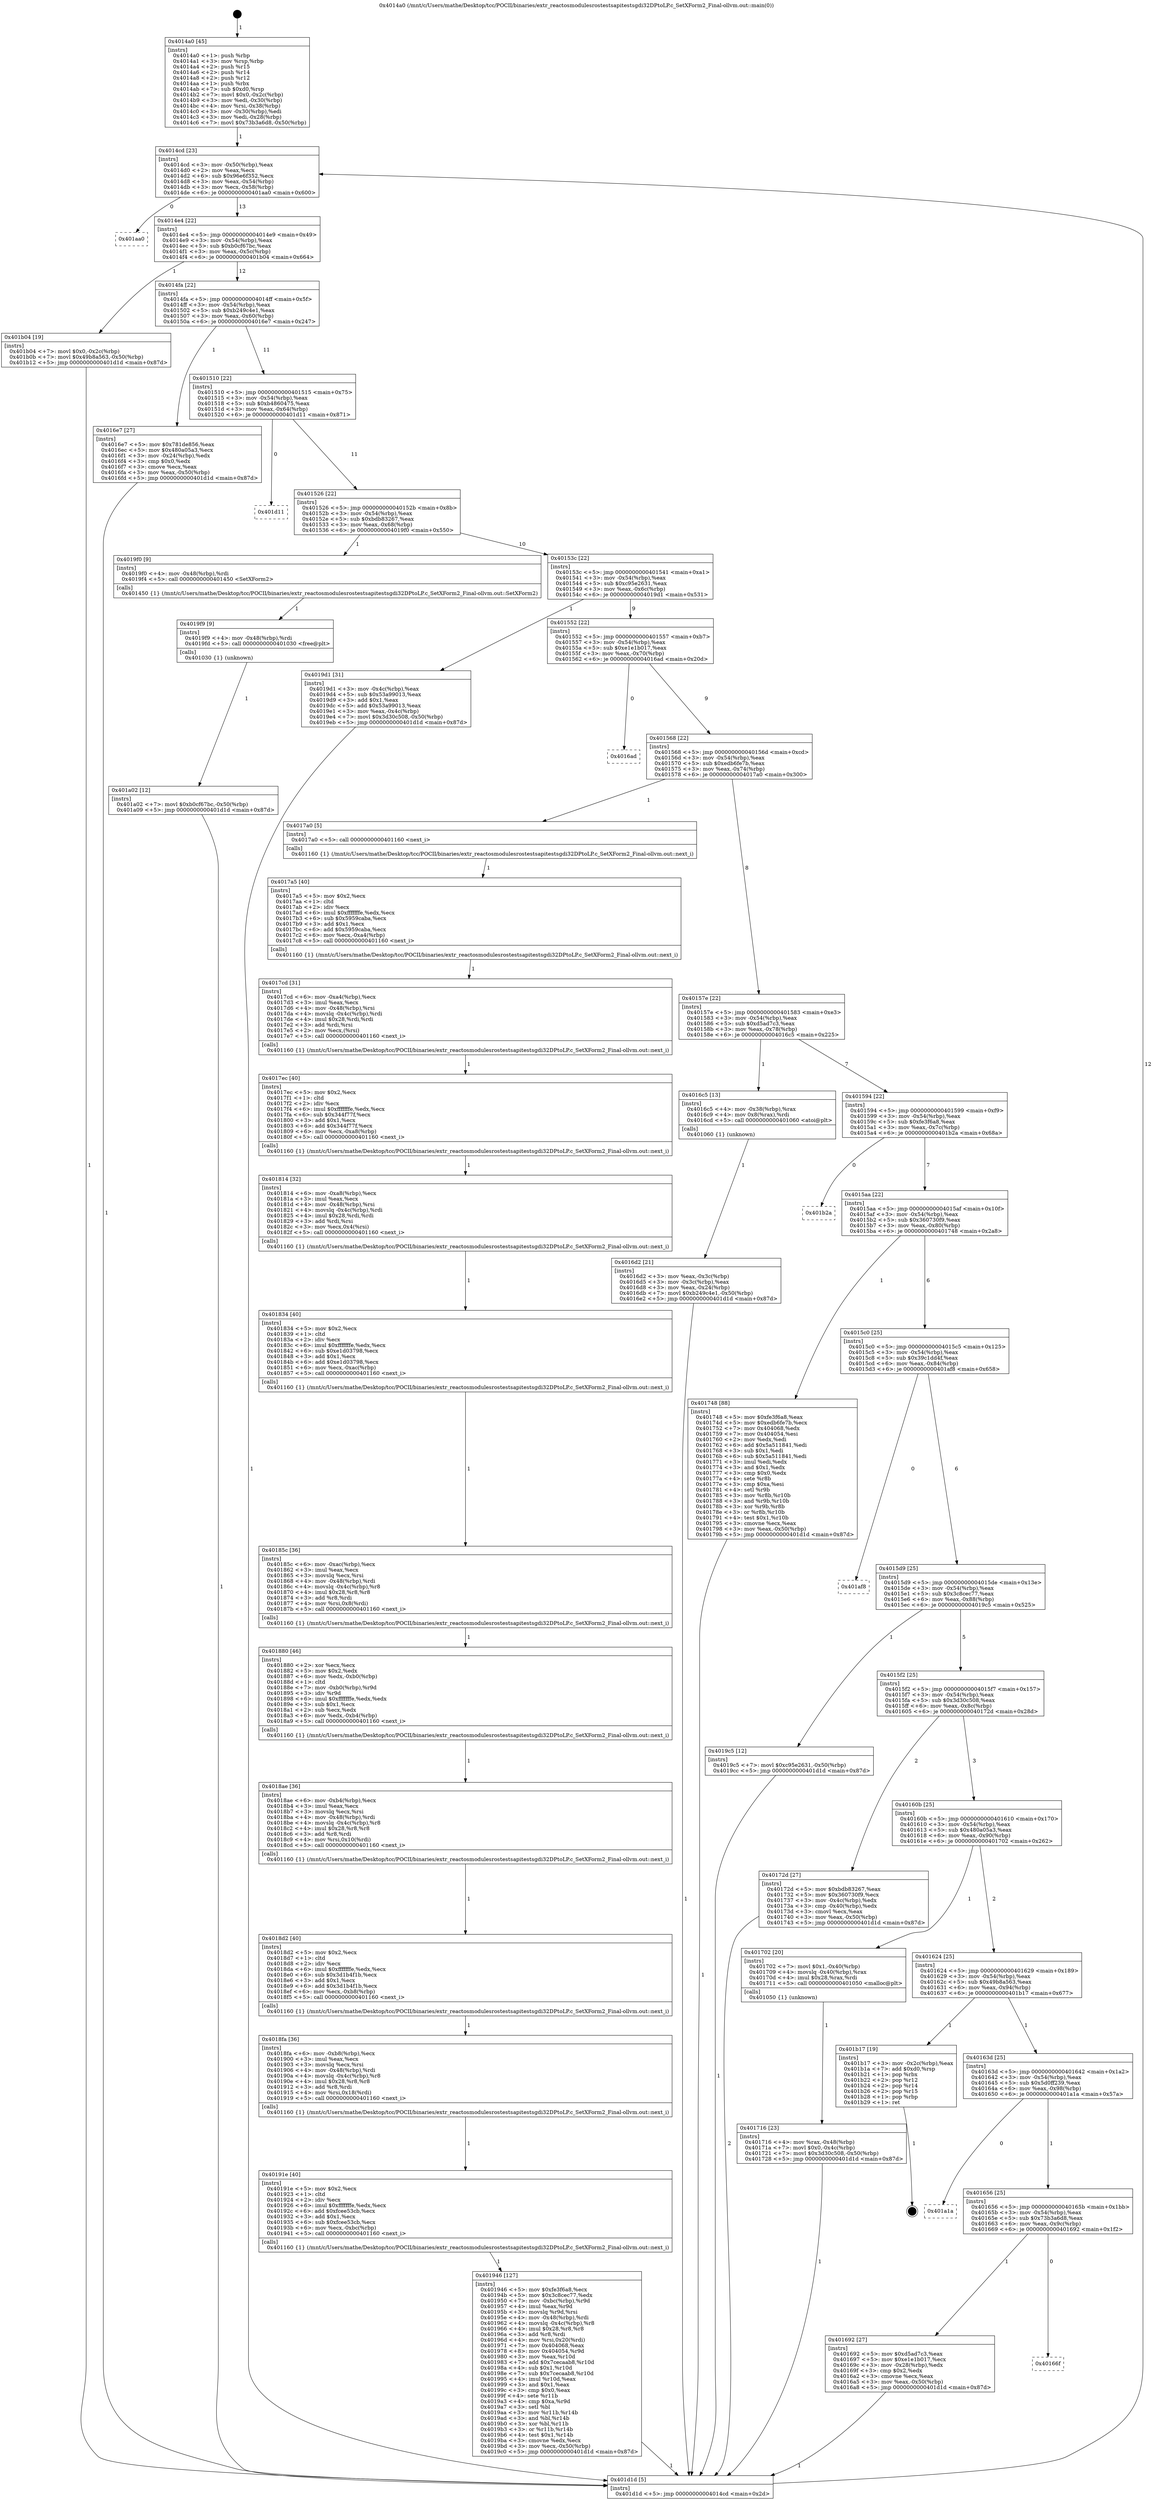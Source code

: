 digraph "0x4014a0" {
  label = "0x4014a0 (/mnt/c/Users/mathe/Desktop/tcc/POCII/binaries/extr_reactosmodulesrostestsapitestsgdi32DPtoLP.c_SetXForm2_Final-ollvm.out::main(0))"
  labelloc = "t"
  node[shape=record]

  Entry [label="",width=0.3,height=0.3,shape=circle,fillcolor=black,style=filled]
  "0x4014cd" [label="{
     0x4014cd [23]\l
     | [instrs]\l
     &nbsp;&nbsp;0x4014cd \<+3\>: mov -0x50(%rbp),%eax\l
     &nbsp;&nbsp;0x4014d0 \<+2\>: mov %eax,%ecx\l
     &nbsp;&nbsp;0x4014d2 \<+6\>: sub $0x96e6f352,%ecx\l
     &nbsp;&nbsp;0x4014d8 \<+3\>: mov %eax,-0x54(%rbp)\l
     &nbsp;&nbsp;0x4014db \<+3\>: mov %ecx,-0x58(%rbp)\l
     &nbsp;&nbsp;0x4014de \<+6\>: je 0000000000401aa0 \<main+0x600\>\l
  }"]
  "0x401aa0" [label="{
     0x401aa0\l
  }", style=dashed]
  "0x4014e4" [label="{
     0x4014e4 [22]\l
     | [instrs]\l
     &nbsp;&nbsp;0x4014e4 \<+5\>: jmp 00000000004014e9 \<main+0x49\>\l
     &nbsp;&nbsp;0x4014e9 \<+3\>: mov -0x54(%rbp),%eax\l
     &nbsp;&nbsp;0x4014ec \<+5\>: sub $0xb0cf67bc,%eax\l
     &nbsp;&nbsp;0x4014f1 \<+3\>: mov %eax,-0x5c(%rbp)\l
     &nbsp;&nbsp;0x4014f4 \<+6\>: je 0000000000401b04 \<main+0x664\>\l
  }"]
  Exit [label="",width=0.3,height=0.3,shape=circle,fillcolor=black,style=filled,peripheries=2]
  "0x401b04" [label="{
     0x401b04 [19]\l
     | [instrs]\l
     &nbsp;&nbsp;0x401b04 \<+7\>: movl $0x0,-0x2c(%rbp)\l
     &nbsp;&nbsp;0x401b0b \<+7\>: movl $0x49b8a563,-0x50(%rbp)\l
     &nbsp;&nbsp;0x401b12 \<+5\>: jmp 0000000000401d1d \<main+0x87d\>\l
  }"]
  "0x4014fa" [label="{
     0x4014fa [22]\l
     | [instrs]\l
     &nbsp;&nbsp;0x4014fa \<+5\>: jmp 00000000004014ff \<main+0x5f\>\l
     &nbsp;&nbsp;0x4014ff \<+3\>: mov -0x54(%rbp),%eax\l
     &nbsp;&nbsp;0x401502 \<+5\>: sub $0xb249c4e1,%eax\l
     &nbsp;&nbsp;0x401507 \<+3\>: mov %eax,-0x60(%rbp)\l
     &nbsp;&nbsp;0x40150a \<+6\>: je 00000000004016e7 \<main+0x247\>\l
  }"]
  "0x401a02" [label="{
     0x401a02 [12]\l
     | [instrs]\l
     &nbsp;&nbsp;0x401a02 \<+7\>: movl $0xb0cf67bc,-0x50(%rbp)\l
     &nbsp;&nbsp;0x401a09 \<+5\>: jmp 0000000000401d1d \<main+0x87d\>\l
  }"]
  "0x4016e7" [label="{
     0x4016e7 [27]\l
     | [instrs]\l
     &nbsp;&nbsp;0x4016e7 \<+5\>: mov $0x781de856,%eax\l
     &nbsp;&nbsp;0x4016ec \<+5\>: mov $0x480a05a3,%ecx\l
     &nbsp;&nbsp;0x4016f1 \<+3\>: mov -0x24(%rbp),%edx\l
     &nbsp;&nbsp;0x4016f4 \<+3\>: cmp $0x0,%edx\l
     &nbsp;&nbsp;0x4016f7 \<+3\>: cmove %ecx,%eax\l
     &nbsp;&nbsp;0x4016fa \<+3\>: mov %eax,-0x50(%rbp)\l
     &nbsp;&nbsp;0x4016fd \<+5\>: jmp 0000000000401d1d \<main+0x87d\>\l
  }"]
  "0x401510" [label="{
     0x401510 [22]\l
     | [instrs]\l
     &nbsp;&nbsp;0x401510 \<+5\>: jmp 0000000000401515 \<main+0x75\>\l
     &nbsp;&nbsp;0x401515 \<+3\>: mov -0x54(%rbp),%eax\l
     &nbsp;&nbsp;0x401518 \<+5\>: sub $0xb4860475,%eax\l
     &nbsp;&nbsp;0x40151d \<+3\>: mov %eax,-0x64(%rbp)\l
     &nbsp;&nbsp;0x401520 \<+6\>: je 0000000000401d11 \<main+0x871\>\l
  }"]
  "0x4019f9" [label="{
     0x4019f9 [9]\l
     | [instrs]\l
     &nbsp;&nbsp;0x4019f9 \<+4\>: mov -0x48(%rbp),%rdi\l
     &nbsp;&nbsp;0x4019fd \<+5\>: call 0000000000401030 \<free@plt\>\l
     | [calls]\l
     &nbsp;&nbsp;0x401030 \{1\} (unknown)\l
  }"]
  "0x401d11" [label="{
     0x401d11\l
  }", style=dashed]
  "0x401526" [label="{
     0x401526 [22]\l
     | [instrs]\l
     &nbsp;&nbsp;0x401526 \<+5\>: jmp 000000000040152b \<main+0x8b\>\l
     &nbsp;&nbsp;0x40152b \<+3\>: mov -0x54(%rbp),%eax\l
     &nbsp;&nbsp;0x40152e \<+5\>: sub $0xbdb83267,%eax\l
     &nbsp;&nbsp;0x401533 \<+3\>: mov %eax,-0x68(%rbp)\l
     &nbsp;&nbsp;0x401536 \<+6\>: je 00000000004019f0 \<main+0x550\>\l
  }"]
  "0x401946" [label="{
     0x401946 [127]\l
     | [instrs]\l
     &nbsp;&nbsp;0x401946 \<+5\>: mov $0xfe3f6a8,%ecx\l
     &nbsp;&nbsp;0x40194b \<+5\>: mov $0x3c8cec77,%edx\l
     &nbsp;&nbsp;0x401950 \<+7\>: mov -0xbc(%rbp),%r9d\l
     &nbsp;&nbsp;0x401957 \<+4\>: imul %eax,%r9d\l
     &nbsp;&nbsp;0x40195b \<+3\>: movslq %r9d,%rsi\l
     &nbsp;&nbsp;0x40195e \<+4\>: mov -0x48(%rbp),%rdi\l
     &nbsp;&nbsp;0x401962 \<+4\>: movslq -0x4c(%rbp),%r8\l
     &nbsp;&nbsp;0x401966 \<+4\>: imul $0x28,%r8,%r8\l
     &nbsp;&nbsp;0x40196a \<+3\>: add %r8,%rdi\l
     &nbsp;&nbsp;0x40196d \<+4\>: mov %rsi,0x20(%rdi)\l
     &nbsp;&nbsp;0x401971 \<+7\>: mov 0x404068,%eax\l
     &nbsp;&nbsp;0x401978 \<+8\>: mov 0x404054,%r9d\l
     &nbsp;&nbsp;0x401980 \<+3\>: mov %eax,%r10d\l
     &nbsp;&nbsp;0x401983 \<+7\>: add $0x7cecaab8,%r10d\l
     &nbsp;&nbsp;0x40198a \<+4\>: sub $0x1,%r10d\l
     &nbsp;&nbsp;0x40198e \<+7\>: sub $0x7cecaab8,%r10d\l
     &nbsp;&nbsp;0x401995 \<+4\>: imul %r10d,%eax\l
     &nbsp;&nbsp;0x401999 \<+3\>: and $0x1,%eax\l
     &nbsp;&nbsp;0x40199c \<+3\>: cmp $0x0,%eax\l
     &nbsp;&nbsp;0x40199f \<+4\>: sete %r11b\l
     &nbsp;&nbsp;0x4019a3 \<+4\>: cmp $0xa,%r9d\l
     &nbsp;&nbsp;0x4019a7 \<+3\>: setl %bl\l
     &nbsp;&nbsp;0x4019aa \<+3\>: mov %r11b,%r14b\l
     &nbsp;&nbsp;0x4019ad \<+3\>: and %bl,%r14b\l
     &nbsp;&nbsp;0x4019b0 \<+3\>: xor %bl,%r11b\l
     &nbsp;&nbsp;0x4019b3 \<+3\>: or %r11b,%r14b\l
     &nbsp;&nbsp;0x4019b6 \<+4\>: test $0x1,%r14b\l
     &nbsp;&nbsp;0x4019ba \<+3\>: cmovne %edx,%ecx\l
     &nbsp;&nbsp;0x4019bd \<+3\>: mov %ecx,-0x50(%rbp)\l
     &nbsp;&nbsp;0x4019c0 \<+5\>: jmp 0000000000401d1d \<main+0x87d\>\l
  }"]
  "0x4019f0" [label="{
     0x4019f0 [9]\l
     | [instrs]\l
     &nbsp;&nbsp;0x4019f0 \<+4\>: mov -0x48(%rbp),%rdi\l
     &nbsp;&nbsp;0x4019f4 \<+5\>: call 0000000000401450 \<SetXForm2\>\l
     | [calls]\l
     &nbsp;&nbsp;0x401450 \{1\} (/mnt/c/Users/mathe/Desktop/tcc/POCII/binaries/extr_reactosmodulesrostestsapitestsgdi32DPtoLP.c_SetXForm2_Final-ollvm.out::SetXForm2)\l
  }"]
  "0x40153c" [label="{
     0x40153c [22]\l
     | [instrs]\l
     &nbsp;&nbsp;0x40153c \<+5\>: jmp 0000000000401541 \<main+0xa1\>\l
     &nbsp;&nbsp;0x401541 \<+3\>: mov -0x54(%rbp),%eax\l
     &nbsp;&nbsp;0x401544 \<+5\>: sub $0xc95e2631,%eax\l
     &nbsp;&nbsp;0x401549 \<+3\>: mov %eax,-0x6c(%rbp)\l
     &nbsp;&nbsp;0x40154c \<+6\>: je 00000000004019d1 \<main+0x531\>\l
  }"]
  "0x40191e" [label="{
     0x40191e [40]\l
     | [instrs]\l
     &nbsp;&nbsp;0x40191e \<+5\>: mov $0x2,%ecx\l
     &nbsp;&nbsp;0x401923 \<+1\>: cltd\l
     &nbsp;&nbsp;0x401924 \<+2\>: idiv %ecx\l
     &nbsp;&nbsp;0x401926 \<+6\>: imul $0xfffffffe,%edx,%ecx\l
     &nbsp;&nbsp;0x40192c \<+6\>: add $0xfcee53cb,%ecx\l
     &nbsp;&nbsp;0x401932 \<+3\>: add $0x1,%ecx\l
     &nbsp;&nbsp;0x401935 \<+6\>: sub $0xfcee53cb,%ecx\l
     &nbsp;&nbsp;0x40193b \<+6\>: mov %ecx,-0xbc(%rbp)\l
     &nbsp;&nbsp;0x401941 \<+5\>: call 0000000000401160 \<next_i\>\l
     | [calls]\l
     &nbsp;&nbsp;0x401160 \{1\} (/mnt/c/Users/mathe/Desktop/tcc/POCII/binaries/extr_reactosmodulesrostestsapitestsgdi32DPtoLP.c_SetXForm2_Final-ollvm.out::next_i)\l
  }"]
  "0x4019d1" [label="{
     0x4019d1 [31]\l
     | [instrs]\l
     &nbsp;&nbsp;0x4019d1 \<+3\>: mov -0x4c(%rbp),%eax\l
     &nbsp;&nbsp;0x4019d4 \<+5\>: sub $0x53a99013,%eax\l
     &nbsp;&nbsp;0x4019d9 \<+3\>: add $0x1,%eax\l
     &nbsp;&nbsp;0x4019dc \<+5\>: add $0x53a99013,%eax\l
     &nbsp;&nbsp;0x4019e1 \<+3\>: mov %eax,-0x4c(%rbp)\l
     &nbsp;&nbsp;0x4019e4 \<+7\>: movl $0x3d30c508,-0x50(%rbp)\l
     &nbsp;&nbsp;0x4019eb \<+5\>: jmp 0000000000401d1d \<main+0x87d\>\l
  }"]
  "0x401552" [label="{
     0x401552 [22]\l
     | [instrs]\l
     &nbsp;&nbsp;0x401552 \<+5\>: jmp 0000000000401557 \<main+0xb7\>\l
     &nbsp;&nbsp;0x401557 \<+3\>: mov -0x54(%rbp),%eax\l
     &nbsp;&nbsp;0x40155a \<+5\>: sub $0xe1e1b017,%eax\l
     &nbsp;&nbsp;0x40155f \<+3\>: mov %eax,-0x70(%rbp)\l
     &nbsp;&nbsp;0x401562 \<+6\>: je 00000000004016ad \<main+0x20d\>\l
  }"]
  "0x4018fa" [label="{
     0x4018fa [36]\l
     | [instrs]\l
     &nbsp;&nbsp;0x4018fa \<+6\>: mov -0xb8(%rbp),%ecx\l
     &nbsp;&nbsp;0x401900 \<+3\>: imul %eax,%ecx\l
     &nbsp;&nbsp;0x401903 \<+3\>: movslq %ecx,%rsi\l
     &nbsp;&nbsp;0x401906 \<+4\>: mov -0x48(%rbp),%rdi\l
     &nbsp;&nbsp;0x40190a \<+4\>: movslq -0x4c(%rbp),%r8\l
     &nbsp;&nbsp;0x40190e \<+4\>: imul $0x28,%r8,%r8\l
     &nbsp;&nbsp;0x401912 \<+3\>: add %r8,%rdi\l
     &nbsp;&nbsp;0x401915 \<+4\>: mov %rsi,0x18(%rdi)\l
     &nbsp;&nbsp;0x401919 \<+5\>: call 0000000000401160 \<next_i\>\l
     | [calls]\l
     &nbsp;&nbsp;0x401160 \{1\} (/mnt/c/Users/mathe/Desktop/tcc/POCII/binaries/extr_reactosmodulesrostestsapitestsgdi32DPtoLP.c_SetXForm2_Final-ollvm.out::next_i)\l
  }"]
  "0x4016ad" [label="{
     0x4016ad\l
  }", style=dashed]
  "0x401568" [label="{
     0x401568 [22]\l
     | [instrs]\l
     &nbsp;&nbsp;0x401568 \<+5\>: jmp 000000000040156d \<main+0xcd\>\l
     &nbsp;&nbsp;0x40156d \<+3\>: mov -0x54(%rbp),%eax\l
     &nbsp;&nbsp;0x401570 \<+5\>: sub $0xedb6fe7b,%eax\l
     &nbsp;&nbsp;0x401575 \<+3\>: mov %eax,-0x74(%rbp)\l
     &nbsp;&nbsp;0x401578 \<+6\>: je 00000000004017a0 \<main+0x300\>\l
  }"]
  "0x4018d2" [label="{
     0x4018d2 [40]\l
     | [instrs]\l
     &nbsp;&nbsp;0x4018d2 \<+5\>: mov $0x2,%ecx\l
     &nbsp;&nbsp;0x4018d7 \<+1\>: cltd\l
     &nbsp;&nbsp;0x4018d8 \<+2\>: idiv %ecx\l
     &nbsp;&nbsp;0x4018da \<+6\>: imul $0xfffffffe,%edx,%ecx\l
     &nbsp;&nbsp;0x4018e0 \<+6\>: sub $0x3d1b4f1b,%ecx\l
     &nbsp;&nbsp;0x4018e6 \<+3\>: add $0x1,%ecx\l
     &nbsp;&nbsp;0x4018e9 \<+6\>: add $0x3d1b4f1b,%ecx\l
     &nbsp;&nbsp;0x4018ef \<+6\>: mov %ecx,-0xb8(%rbp)\l
     &nbsp;&nbsp;0x4018f5 \<+5\>: call 0000000000401160 \<next_i\>\l
     | [calls]\l
     &nbsp;&nbsp;0x401160 \{1\} (/mnt/c/Users/mathe/Desktop/tcc/POCII/binaries/extr_reactosmodulesrostestsapitestsgdi32DPtoLP.c_SetXForm2_Final-ollvm.out::next_i)\l
  }"]
  "0x4017a0" [label="{
     0x4017a0 [5]\l
     | [instrs]\l
     &nbsp;&nbsp;0x4017a0 \<+5\>: call 0000000000401160 \<next_i\>\l
     | [calls]\l
     &nbsp;&nbsp;0x401160 \{1\} (/mnt/c/Users/mathe/Desktop/tcc/POCII/binaries/extr_reactosmodulesrostestsapitestsgdi32DPtoLP.c_SetXForm2_Final-ollvm.out::next_i)\l
  }"]
  "0x40157e" [label="{
     0x40157e [22]\l
     | [instrs]\l
     &nbsp;&nbsp;0x40157e \<+5\>: jmp 0000000000401583 \<main+0xe3\>\l
     &nbsp;&nbsp;0x401583 \<+3\>: mov -0x54(%rbp),%eax\l
     &nbsp;&nbsp;0x401586 \<+5\>: sub $0xd5ad7c3,%eax\l
     &nbsp;&nbsp;0x40158b \<+3\>: mov %eax,-0x78(%rbp)\l
     &nbsp;&nbsp;0x40158e \<+6\>: je 00000000004016c5 \<main+0x225\>\l
  }"]
  "0x4018ae" [label="{
     0x4018ae [36]\l
     | [instrs]\l
     &nbsp;&nbsp;0x4018ae \<+6\>: mov -0xb4(%rbp),%ecx\l
     &nbsp;&nbsp;0x4018b4 \<+3\>: imul %eax,%ecx\l
     &nbsp;&nbsp;0x4018b7 \<+3\>: movslq %ecx,%rsi\l
     &nbsp;&nbsp;0x4018ba \<+4\>: mov -0x48(%rbp),%rdi\l
     &nbsp;&nbsp;0x4018be \<+4\>: movslq -0x4c(%rbp),%r8\l
     &nbsp;&nbsp;0x4018c2 \<+4\>: imul $0x28,%r8,%r8\l
     &nbsp;&nbsp;0x4018c6 \<+3\>: add %r8,%rdi\l
     &nbsp;&nbsp;0x4018c9 \<+4\>: mov %rsi,0x10(%rdi)\l
     &nbsp;&nbsp;0x4018cd \<+5\>: call 0000000000401160 \<next_i\>\l
     | [calls]\l
     &nbsp;&nbsp;0x401160 \{1\} (/mnt/c/Users/mathe/Desktop/tcc/POCII/binaries/extr_reactosmodulesrostestsapitestsgdi32DPtoLP.c_SetXForm2_Final-ollvm.out::next_i)\l
  }"]
  "0x4016c5" [label="{
     0x4016c5 [13]\l
     | [instrs]\l
     &nbsp;&nbsp;0x4016c5 \<+4\>: mov -0x38(%rbp),%rax\l
     &nbsp;&nbsp;0x4016c9 \<+4\>: mov 0x8(%rax),%rdi\l
     &nbsp;&nbsp;0x4016cd \<+5\>: call 0000000000401060 \<atoi@plt\>\l
     | [calls]\l
     &nbsp;&nbsp;0x401060 \{1\} (unknown)\l
  }"]
  "0x401594" [label="{
     0x401594 [22]\l
     | [instrs]\l
     &nbsp;&nbsp;0x401594 \<+5\>: jmp 0000000000401599 \<main+0xf9\>\l
     &nbsp;&nbsp;0x401599 \<+3\>: mov -0x54(%rbp),%eax\l
     &nbsp;&nbsp;0x40159c \<+5\>: sub $0xfe3f6a8,%eax\l
     &nbsp;&nbsp;0x4015a1 \<+3\>: mov %eax,-0x7c(%rbp)\l
     &nbsp;&nbsp;0x4015a4 \<+6\>: je 0000000000401b2a \<main+0x68a\>\l
  }"]
  "0x401880" [label="{
     0x401880 [46]\l
     | [instrs]\l
     &nbsp;&nbsp;0x401880 \<+2\>: xor %ecx,%ecx\l
     &nbsp;&nbsp;0x401882 \<+5\>: mov $0x2,%edx\l
     &nbsp;&nbsp;0x401887 \<+6\>: mov %edx,-0xb0(%rbp)\l
     &nbsp;&nbsp;0x40188d \<+1\>: cltd\l
     &nbsp;&nbsp;0x40188e \<+7\>: mov -0xb0(%rbp),%r9d\l
     &nbsp;&nbsp;0x401895 \<+3\>: idiv %r9d\l
     &nbsp;&nbsp;0x401898 \<+6\>: imul $0xfffffffe,%edx,%edx\l
     &nbsp;&nbsp;0x40189e \<+3\>: sub $0x1,%ecx\l
     &nbsp;&nbsp;0x4018a1 \<+2\>: sub %ecx,%edx\l
     &nbsp;&nbsp;0x4018a3 \<+6\>: mov %edx,-0xb4(%rbp)\l
     &nbsp;&nbsp;0x4018a9 \<+5\>: call 0000000000401160 \<next_i\>\l
     | [calls]\l
     &nbsp;&nbsp;0x401160 \{1\} (/mnt/c/Users/mathe/Desktop/tcc/POCII/binaries/extr_reactosmodulesrostestsapitestsgdi32DPtoLP.c_SetXForm2_Final-ollvm.out::next_i)\l
  }"]
  "0x401b2a" [label="{
     0x401b2a\l
  }", style=dashed]
  "0x4015aa" [label="{
     0x4015aa [22]\l
     | [instrs]\l
     &nbsp;&nbsp;0x4015aa \<+5\>: jmp 00000000004015af \<main+0x10f\>\l
     &nbsp;&nbsp;0x4015af \<+3\>: mov -0x54(%rbp),%eax\l
     &nbsp;&nbsp;0x4015b2 \<+5\>: sub $0x360730f9,%eax\l
     &nbsp;&nbsp;0x4015b7 \<+3\>: mov %eax,-0x80(%rbp)\l
     &nbsp;&nbsp;0x4015ba \<+6\>: je 0000000000401748 \<main+0x2a8\>\l
  }"]
  "0x40185c" [label="{
     0x40185c [36]\l
     | [instrs]\l
     &nbsp;&nbsp;0x40185c \<+6\>: mov -0xac(%rbp),%ecx\l
     &nbsp;&nbsp;0x401862 \<+3\>: imul %eax,%ecx\l
     &nbsp;&nbsp;0x401865 \<+3\>: movslq %ecx,%rsi\l
     &nbsp;&nbsp;0x401868 \<+4\>: mov -0x48(%rbp),%rdi\l
     &nbsp;&nbsp;0x40186c \<+4\>: movslq -0x4c(%rbp),%r8\l
     &nbsp;&nbsp;0x401870 \<+4\>: imul $0x28,%r8,%r8\l
     &nbsp;&nbsp;0x401874 \<+3\>: add %r8,%rdi\l
     &nbsp;&nbsp;0x401877 \<+4\>: mov %rsi,0x8(%rdi)\l
     &nbsp;&nbsp;0x40187b \<+5\>: call 0000000000401160 \<next_i\>\l
     | [calls]\l
     &nbsp;&nbsp;0x401160 \{1\} (/mnt/c/Users/mathe/Desktop/tcc/POCII/binaries/extr_reactosmodulesrostestsapitestsgdi32DPtoLP.c_SetXForm2_Final-ollvm.out::next_i)\l
  }"]
  "0x401748" [label="{
     0x401748 [88]\l
     | [instrs]\l
     &nbsp;&nbsp;0x401748 \<+5\>: mov $0xfe3f6a8,%eax\l
     &nbsp;&nbsp;0x40174d \<+5\>: mov $0xedb6fe7b,%ecx\l
     &nbsp;&nbsp;0x401752 \<+7\>: mov 0x404068,%edx\l
     &nbsp;&nbsp;0x401759 \<+7\>: mov 0x404054,%esi\l
     &nbsp;&nbsp;0x401760 \<+2\>: mov %edx,%edi\l
     &nbsp;&nbsp;0x401762 \<+6\>: add $0x5a511841,%edi\l
     &nbsp;&nbsp;0x401768 \<+3\>: sub $0x1,%edi\l
     &nbsp;&nbsp;0x40176b \<+6\>: sub $0x5a511841,%edi\l
     &nbsp;&nbsp;0x401771 \<+3\>: imul %edi,%edx\l
     &nbsp;&nbsp;0x401774 \<+3\>: and $0x1,%edx\l
     &nbsp;&nbsp;0x401777 \<+3\>: cmp $0x0,%edx\l
     &nbsp;&nbsp;0x40177a \<+4\>: sete %r8b\l
     &nbsp;&nbsp;0x40177e \<+3\>: cmp $0xa,%esi\l
     &nbsp;&nbsp;0x401781 \<+4\>: setl %r9b\l
     &nbsp;&nbsp;0x401785 \<+3\>: mov %r8b,%r10b\l
     &nbsp;&nbsp;0x401788 \<+3\>: and %r9b,%r10b\l
     &nbsp;&nbsp;0x40178b \<+3\>: xor %r9b,%r8b\l
     &nbsp;&nbsp;0x40178e \<+3\>: or %r8b,%r10b\l
     &nbsp;&nbsp;0x401791 \<+4\>: test $0x1,%r10b\l
     &nbsp;&nbsp;0x401795 \<+3\>: cmovne %ecx,%eax\l
     &nbsp;&nbsp;0x401798 \<+3\>: mov %eax,-0x50(%rbp)\l
     &nbsp;&nbsp;0x40179b \<+5\>: jmp 0000000000401d1d \<main+0x87d\>\l
  }"]
  "0x4015c0" [label="{
     0x4015c0 [25]\l
     | [instrs]\l
     &nbsp;&nbsp;0x4015c0 \<+5\>: jmp 00000000004015c5 \<main+0x125\>\l
     &nbsp;&nbsp;0x4015c5 \<+3\>: mov -0x54(%rbp),%eax\l
     &nbsp;&nbsp;0x4015c8 \<+5\>: sub $0x39c1dd4f,%eax\l
     &nbsp;&nbsp;0x4015cd \<+6\>: mov %eax,-0x84(%rbp)\l
     &nbsp;&nbsp;0x4015d3 \<+6\>: je 0000000000401af8 \<main+0x658\>\l
  }"]
  "0x401834" [label="{
     0x401834 [40]\l
     | [instrs]\l
     &nbsp;&nbsp;0x401834 \<+5\>: mov $0x2,%ecx\l
     &nbsp;&nbsp;0x401839 \<+1\>: cltd\l
     &nbsp;&nbsp;0x40183a \<+2\>: idiv %ecx\l
     &nbsp;&nbsp;0x40183c \<+6\>: imul $0xfffffffe,%edx,%ecx\l
     &nbsp;&nbsp;0x401842 \<+6\>: sub $0xe1d03798,%ecx\l
     &nbsp;&nbsp;0x401848 \<+3\>: add $0x1,%ecx\l
     &nbsp;&nbsp;0x40184b \<+6\>: add $0xe1d03798,%ecx\l
     &nbsp;&nbsp;0x401851 \<+6\>: mov %ecx,-0xac(%rbp)\l
     &nbsp;&nbsp;0x401857 \<+5\>: call 0000000000401160 \<next_i\>\l
     | [calls]\l
     &nbsp;&nbsp;0x401160 \{1\} (/mnt/c/Users/mathe/Desktop/tcc/POCII/binaries/extr_reactosmodulesrostestsapitestsgdi32DPtoLP.c_SetXForm2_Final-ollvm.out::next_i)\l
  }"]
  "0x401af8" [label="{
     0x401af8\l
  }", style=dashed]
  "0x4015d9" [label="{
     0x4015d9 [25]\l
     | [instrs]\l
     &nbsp;&nbsp;0x4015d9 \<+5\>: jmp 00000000004015de \<main+0x13e\>\l
     &nbsp;&nbsp;0x4015de \<+3\>: mov -0x54(%rbp),%eax\l
     &nbsp;&nbsp;0x4015e1 \<+5\>: sub $0x3c8cec77,%eax\l
     &nbsp;&nbsp;0x4015e6 \<+6\>: mov %eax,-0x88(%rbp)\l
     &nbsp;&nbsp;0x4015ec \<+6\>: je 00000000004019c5 \<main+0x525\>\l
  }"]
  "0x401814" [label="{
     0x401814 [32]\l
     | [instrs]\l
     &nbsp;&nbsp;0x401814 \<+6\>: mov -0xa8(%rbp),%ecx\l
     &nbsp;&nbsp;0x40181a \<+3\>: imul %eax,%ecx\l
     &nbsp;&nbsp;0x40181d \<+4\>: mov -0x48(%rbp),%rsi\l
     &nbsp;&nbsp;0x401821 \<+4\>: movslq -0x4c(%rbp),%rdi\l
     &nbsp;&nbsp;0x401825 \<+4\>: imul $0x28,%rdi,%rdi\l
     &nbsp;&nbsp;0x401829 \<+3\>: add %rdi,%rsi\l
     &nbsp;&nbsp;0x40182c \<+3\>: mov %ecx,0x4(%rsi)\l
     &nbsp;&nbsp;0x40182f \<+5\>: call 0000000000401160 \<next_i\>\l
     | [calls]\l
     &nbsp;&nbsp;0x401160 \{1\} (/mnt/c/Users/mathe/Desktop/tcc/POCII/binaries/extr_reactosmodulesrostestsapitestsgdi32DPtoLP.c_SetXForm2_Final-ollvm.out::next_i)\l
  }"]
  "0x4019c5" [label="{
     0x4019c5 [12]\l
     | [instrs]\l
     &nbsp;&nbsp;0x4019c5 \<+7\>: movl $0xc95e2631,-0x50(%rbp)\l
     &nbsp;&nbsp;0x4019cc \<+5\>: jmp 0000000000401d1d \<main+0x87d\>\l
  }"]
  "0x4015f2" [label="{
     0x4015f2 [25]\l
     | [instrs]\l
     &nbsp;&nbsp;0x4015f2 \<+5\>: jmp 00000000004015f7 \<main+0x157\>\l
     &nbsp;&nbsp;0x4015f7 \<+3\>: mov -0x54(%rbp),%eax\l
     &nbsp;&nbsp;0x4015fa \<+5\>: sub $0x3d30c508,%eax\l
     &nbsp;&nbsp;0x4015ff \<+6\>: mov %eax,-0x8c(%rbp)\l
     &nbsp;&nbsp;0x401605 \<+6\>: je 000000000040172d \<main+0x28d\>\l
  }"]
  "0x4017ec" [label="{
     0x4017ec [40]\l
     | [instrs]\l
     &nbsp;&nbsp;0x4017ec \<+5\>: mov $0x2,%ecx\l
     &nbsp;&nbsp;0x4017f1 \<+1\>: cltd\l
     &nbsp;&nbsp;0x4017f2 \<+2\>: idiv %ecx\l
     &nbsp;&nbsp;0x4017f4 \<+6\>: imul $0xfffffffe,%edx,%ecx\l
     &nbsp;&nbsp;0x4017fa \<+6\>: sub $0x344f77f,%ecx\l
     &nbsp;&nbsp;0x401800 \<+3\>: add $0x1,%ecx\l
     &nbsp;&nbsp;0x401803 \<+6\>: add $0x344f77f,%ecx\l
     &nbsp;&nbsp;0x401809 \<+6\>: mov %ecx,-0xa8(%rbp)\l
     &nbsp;&nbsp;0x40180f \<+5\>: call 0000000000401160 \<next_i\>\l
     | [calls]\l
     &nbsp;&nbsp;0x401160 \{1\} (/mnt/c/Users/mathe/Desktop/tcc/POCII/binaries/extr_reactosmodulesrostestsapitestsgdi32DPtoLP.c_SetXForm2_Final-ollvm.out::next_i)\l
  }"]
  "0x40172d" [label="{
     0x40172d [27]\l
     | [instrs]\l
     &nbsp;&nbsp;0x40172d \<+5\>: mov $0xbdb83267,%eax\l
     &nbsp;&nbsp;0x401732 \<+5\>: mov $0x360730f9,%ecx\l
     &nbsp;&nbsp;0x401737 \<+3\>: mov -0x4c(%rbp),%edx\l
     &nbsp;&nbsp;0x40173a \<+3\>: cmp -0x40(%rbp),%edx\l
     &nbsp;&nbsp;0x40173d \<+3\>: cmovl %ecx,%eax\l
     &nbsp;&nbsp;0x401740 \<+3\>: mov %eax,-0x50(%rbp)\l
     &nbsp;&nbsp;0x401743 \<+5\>: jmp 0000000000401d1d \<main+0x87d\>\l
  }"]
  "0x40160b" [label="{
     0x40160b [25]\l
     | [instrs]\l
     &nbsp;&nbsp;0x40160b \<+5\>: jmp 0000000000401610 \<main+0x170\>\l
     &nbsp;&nbsp;0x401610 \<+3\>: mov -0x54(%rbp),%eax\l
     &nbsp;&nbsp;0x401613 \<+5\>: sub $0x480a05a3,%eax\l
     &nbsp;&nbsp;0x401618 \<+6\>: mov %eax,-0x90(%rbp)\l
     &nbsp;&nbsp;0x40161e \<+6\>: je 0000000000401702 \<main+0x262\>\l
  }"]
  "0x4017cd" [label="{
     0x4017cd [31]\l
     | [instrs]\l
     &nbsp;&nbsp;0x4017cd \<+6\>: mov -0xa4(%rbp),%ecx\l
     &nbsp;&nbsp;0x4017d3 \<+3\>: imul %eax,%ecx\l
     &nbsp;&nbsp;0x4017d6 \<+4\>: mov -0x48(%rbp),%rsi\l
     &nbsp;&nbsp;0x4017da \<+4\>: movslq -0x4c(%rbp),%rdi\l
     &nbsp;&nbsp;0x4017de \<+4\>: imul $0x28,%rdi,%rdi\l
     &nbsp;&nbsp;0x4017e2 \<+3\>: add %rdi,%rsi\l
     &nbsp;&nbsp;0x4017e5 \<+2\>: mov %ecx,(%rsi)\l
     &nbsp;&nbsp;0x4017e7 \<+5\>: call 0000000000401160 \<next_i\>\l
     | [calls]\l
     &nbsp;&nbsp;0x401160 \{1\} (/mnt/c/Users/mathe/Desktop/tcc/POCII/binaries/extr_reactosmodulesrostestsapitestsgdi32DPtoLP.c_SetXForm2_Final-ollvm.out::next_i)\l
  }"]
  "0x401702" [label="{
     0x401702 [20]\l
     | [instrs]\l
     &nbsp;&nbsp;0x401702 \<+7\>: movl $0x1,-0x40(%rbp)\l
     &nbsp;&nbsp;0x401709 \<+4\>: movslq -0x40(%rbp),%rax\l
     &nbsp;&nbsp;0x40170d \<+4\>: imul $0x28,%rax,%rdi\l
     &nbsp;&nbsp;0x401711 \<+5\>: call 0000000000401050 \<malloc@plt\>\l
     | [calls]\l
     &nbsp;&nbsp;0x401050 \{1\} (unknown)\l
  }"]
  "0x401624" [label="{
     0x401624 [25]\l
     | [instrs]\l
     &nbsp;&nbsp;0x401624 \<+5\>: jmp 0000000000401629 \<main+0x189\>\l
     &nbsp;&nbsp;0x401629 \<+3\>: mov -0x54(%rbp),%eax\l
     &nbsp;&nbsp;0x40162c \<+5\>: sub $0x49b8a563,%eax\l
     &nbsp;&nbsp;0x401631 \<+6\>: mov %eax,-0x94(%rbp)\l
     &nbsp;&nbsp;0x401637 \<+6\>: je 0000000000401b17 \<main+0x677\>\l
  }"]
  "0x4017a5" [label="{
     0x4017a5 [40]\l
     | [instrs]\l
     &nbsp;&nbsp;0x4017a5 \<+5\>: mov $0x2,%ecx\l
     &nbsp;&nbsp;0x4017aa \<+1\>: cltd\l
     &nbsp;&nbsp;0x4017ab \<+2\>: idiv %ecx\l
     &nbsp;&nbsp;0x4017ad \<+6\>: imul $0xfffffffe,%edx,%ecx\l
     &nbsp;&nbsp;0x4017b3 \<+6\>: sub $0x5959caba,%ecx\l
     &nbsp;&nbsp;0x4017b9 \<+3\>: add $0x1,%ecx\l
     &nbsp;&nbsp;0x4017bc \<+6\>: add $0x5959caba,%ecx\l
     &nbsp;&nbsp;0x4017c2 \<+6\>: mov %ecx,-0xa4(%rbp)\l
     &nbsp;&nbsp;0x4017c8 \<+5\>: call 0000000000401160 \<next_i\>\l
     | [calls]\l
     &nbsp;&nbsp;0x401160 \{1\} (/mnt/c/Users/mathe/Desktop/tcc/POCII/binaries/extr_reactosmodulesrostestsapitestsgdi32DPtoLP.c_SetXForm2_Final-ollvm.out::next_i)\l
  }"]
  "0x401b17" [label="{
     0x401b17 [19]\l
     | [instrs]\l
     &nbsp;&nbsp;0x401b17 \<+3\>: mov -0x2c(%rbp),%eax\l
     &nbsp;&nbsp;0x401b1a \<+7\>: add $0xd0,%rsp\l
     &nbsp;&nbsp;0x401b21 \<+1\>: pop %rbx\l
     &nbsp;&nbsp;0x401b22 \<+2\>: pop %r12\l
     &nbsp;&nbsp;0x401b24 \<+2\>: pop %r14\l
     &nbsp;&nbsp;0x401b26 \<+2\>: pop %r15\l
     &nbsp;&nbsp;0x401b28 \<+1\>: pop %rbp\l
     &nbsp;&nbsp;0x401b29 \<+1\>: ret\l
  }"]
  "0x40163d" [label="{
     0x40163d [25]\l
     | [instrs]\l
     &nbsp;&nbsp;0x40163d \<+5\>: jmp 0000000000401642 \<main+0x1a2\>\l
     &nbsp;&nbsp;0x401642 \<+3\>: mov -0x54(%rbp),%eax\l
     &nbsp;&nbsp;0x401645 \<+5\>: sub $0x5d0ff239,%eax\l
     &nbsp;&nbsp;0x40164a \<+6\>: mov %eax,-0x98(%rbp)\l
     &nbsp;&nbsp;0x401650 \<+6\>: je 0000000000401a1a \<main+0x57a\>\l
  }"]
  "0x401716" [label="{
     0x401716 [23]\l
     | [instrs]\l
     &nbsp;&nbsp;0x401716 \<+4\>: mov %rax,-0x48(%rbp)\l
     &nbsp;&nbsp;0x40171a \<+7\>: movl $0x0,-0x4c(%rbp)\l
     &nbsp;&nbsp;0x401721 \<+7\>: movl $0x3d30c508,-0x50(%rbp)\l
     &nbsp;&nbsp;0x401728 \<+5\>: jmp 0000000000401d1d \<main+0x87d\>\l
  }"]
  "0x401a1a" [label="{
     0x401a1a\l
  }", style=dashed]
  "0x401656" [label="{
     0x401656 [25]\l
     | [instrs]\l
     &nbsp;&nbsp;0x401656 \<+5\>: jmp 000000000040165b \<main+0x1bb\>\l
     &nbsp;&nbsp;0x40165b \<+3\>: mov -0x54(%rbp),%eax\l
     &nbsp;&nbsp;0x40165e \<+5\>: sub $0x73b3a6d8,%eax\l
     &nbsp;&nbsp;0x401663 \<+6\>: mov %eax,-0x9c(%rbp)\l
     &nbsp;&nbsp;0x401669 \<+6\>: je 0000000000401692 \<main+0x1f2\>\l
  }"]
  "0x4016d2" [label="{
     0x4016d2 [21]\l
     | [instrs]\l
     &nbsp;&nbsp;0x4016d2 \<+3\>: mov %eax,-0x3c(%rbp)\l
     &nbsp;&nbsp;0x4016d5 \<+3\>: mov -0x3c(%rbp),%eax\l
     &nbsp;&nbsp;0x4016d8 \<+3\>: mov %eax,-0x24(%rbp)\l
     &nbsp;&nbsp;0x4016db \<+7\>: movl $0xb249c4e1,-0x50(%rbp)\l
     &nbsp;&nbsp;0x4016e2 \<+5\>: jmp 0000000000401d1d \<main+0x87d\>\l
  }"]
  "0x401692" [label="{
     0x401692 [27]\l
     | [instrs]\l
     &nbsp;&nbsp;0x401692 \<+5\>: mov $0xd5ad7c3,%eax\l
     &nbsp;&nbsp;0x401697 \<+5\>: mov $0xe1e1b017,%ecx\l
     &nbsp;&nbsp;0x40169c \<+3\>: mov -0x28(%rbp),%edx\l
     &nbsp;&nbsp;0x40169f \<+3\>: cmp $0x2,%edx\l
     &nbsp;&nbsp;0x4016a2 \<+3\>: cmovne %ecx,%eax\l
     &nbsp;&nbsp;0x4016a5 \<+3\>: mov %eax,-0x50(%rbp)\l
     &nbsp;&nbsp;0x4016a8 \<+5\>: jmp 0000000000401d1d \<main+0x87d\>\l
  }"]
  "0x40166f" [label="{
     0x40166f\l
  }", style=dashed]
  "0x401d1d" [label="{
     0x401d1d [5]\l
     | [instrs]\l
     &nbsp;&nbsp;0x401d1d \<+5\>: jmp 00000000004014cd \<main+0x2d\>\l
  }"]
  "0x4014a0" [label="{
     0x4014a0 [45]\l
     | [instrs]\l
     &nbsp;&nbsp;0x4014a0 \<+1\>: push %rbp\l
     &nbsp;&nbsp;0x4014a1 \<+3\>: mov %rsp,%rbp\l
     &nbsp;&nbsp;0x4014a4 \<+2\>: push %r15\l
     &nbsp;&nbsp;0x4014a6 \<+2\>: push %r14\l
     &nbsp;&nbsp;0x4014a8 \<+2\>: push %r12\l
     &nbsp;&nbsp;0x4014aa \<+1\>: push %rbx\l
     &nbsp;&nbsp;0x4014ab \<+7\>: sub $0xd0,%rsp\l
     &nbsp;&nbsp;0x4014b2 \<+7\>: movl $0x0,-0x2c(%rbp)\l
     &nbsp;&nbsp;0x4014b9 \<+3\>: mov %edi,-0x30(%rbp)\l
     &nbsp;&nbsp;0x4014bc \<+4\>: mov %rsi,-0x38(%rbp)\l
     &nbsp;&nbsp;0x4014c0 \<+3\>: mov -0x30(%rbp),%edi\l
     &nbsp;&nbsp;0x4014c3 \<+3\>: mov %edi,-0x28(%rbp)\l
     &nbsp;&nbsp;0x4014c6 \<+7\>: movl $0x73b3a6d8,-0x50(%rbp)\l
  }"]
  Entry -> "0x4014a0" [label=" 1"]
  "0x4014cd" -> "0x401aa0" [label=" 0"]
  "0x4014cd" -> "0x4014e4" [label=" 13"]
  "0x401b17" -> Exit [label=" 1"]
  "0x4014e4" -> "0x401b04" [label=" 1"]
  "0x4014e4" -> "0x4014fa" [label=" 12"]
  "0x401b04" -> "0x401d1d" [label=" 1"]
  "0x4014fa" -> "0x4016e7" [label=" 1"]
  "0x4014fa" -> "0x401510" [label=" 11"]
  "0x401a02" -> "0x401d1d" [label=" 1"]
  "0x401510" -> "0x401d11" [label=" 0"]
  "0x401510" -> "0x401526" [label=" 11"]
  "0x4019f9" -> "0x401a02" [label=" 1"]
  "0x401526" -> "0x4019f0" [label=" 1"]
  "0x401526" -> "0x40153c" [label=" 10"]
  "0x4019f0" -> "0x4019f9" [label=" 1"]
  "0x40153c" -> "0x4019d1" [label=" 1"]
  "0x40153c" -> "0x401552" [label=" 9"]
  "0x4019d1" -> "0x401d1d" [label=" 1"]
  "0x401552" -> "0x4016ad" [label=" 0"]
  "0x401552" -> "0x401568" [label=" 9"]
  "0x4019c5" -> "0x401d1d" [label=" 1"]
  "0x401568" -> "0x4017a0" [label=" 1"]
  "0x401568" -> "0x40157e" [label=" 8"]
  "0x401946" -> "0x401d1d" [label=" 1"]
  "0x40157e" -> "0x4016c5" [label=" 1"]
  "0x40157e" -> "0x401594" [label=" 7"]
  "0x40191e" -> "0x401946" [label=" 1"]
  "0x401594" -> "0x401b2a" [label=" 0"]
  "0x401594" -> "0x4015aa" [label=" 7"]
  "0x4018fa" -> "0x40191e" [label=" 1"]
  "0x4015aa" -> "0x401748" [label=" 1"]
  "0x4015aa" -> "0x4015c0" [label=" 6"]
  "0x4018d2" -> "0x4018fa" [label=" 1"]
  "0x4015c0" -> "0x401af8" [label=" 0"]
  "0x4015c0" -> "0x4015d9" [label=" 6"]
  "0x4018ae" -> "0x4018d2" [label=" 1"]
  "0x4015d9" -> "0x4019c5" [label=" 1"]
  "0x4015d9" -> "0x4015f2" [label=" 5"]
  "0x401880" -> "0x4018ae" [label=" 1"]
  "0x4015f2" -> "0x40172d" [label=" 2"]
  "0x4015f2" -> "0x40160b" [label=" 3"]
  "0x40185c" -> "0x401880" [label=" 1"]
  "0x40160b" -> "0x401702" [label=" 1"]
  "0x40160b" -> "0x401624" [label=" 2"]
  "0x401834" -> "0x40185c" [label=" 1"]
  "0x401624" -> "0x401b17" [label=" 1"]
  "0x401624" -> "0x40163d" [label=" 1"]
  "0x401814" -> "0x401834" [label=" 1"]
  "0x40163d" -> "0x401a1a" [label=" 0"]
  "0x40163d" -> "0x401656" [label=" 1"]
  "0x4017ec" -> "0x401814" [label=" 1"]
  "0x401656" -> "0x401692" [label=" 1"]
  "0x401656" -> "0x40166f" [label=" 0"]
  "0x401692" -> "0x401d1d" [label=" 1"]
  "0x4014a0" -> "0x4014cd" [label=" 1"]
  "0x401d1d" -> "0x4014cd" [label=" 12"]
  "0x4016c5" -> "0x4016d2" [label=" 1"]
  "0x4016d2" -> "0x401d1d" [label=" 1"]
  "0x4016e7" -> "0x401d1d" [label=" 1"]
  "0x401702" -> "0x401716" [label=" 1"]
  "0x401716" -> "0x401d1d" [label=" 1"]
  "0x40172d" -> "0x401d1d" [label=" 2"]
  "0x401748" -> "0x401d1d" [label=" 1"]
  "0x4017a0" -> "0x4017a5" [label=" 1"]
  "0x4017a5" -> "0x4017cd" [label=" 1"]
  "0x4017cd" -> "0x4017ec" [label=" 1"]
}
